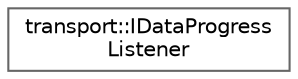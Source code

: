 digraph "Graphical Class Hierarchy"
{
 // LATEX_PDF_SIZE
  bgcolor="transparent";
  edge [fontname=Helvetica,fontsize=10,labelfontname=Helvetica,labelfontsize=10];
  node [fontname=Helvetica,fontsize=10,shape=box,height=0.2,width=0.4];
  rankdir="LR";
  Node0 [id="Node000000",label="transport::IDataProgress\lListener",height=0.2,width=0.4,color="grey40", fillcolor="white", style="filled",URL="$da/d64/classtransport_1_1IDataProgressListener.html",tooltip=" "];
}
